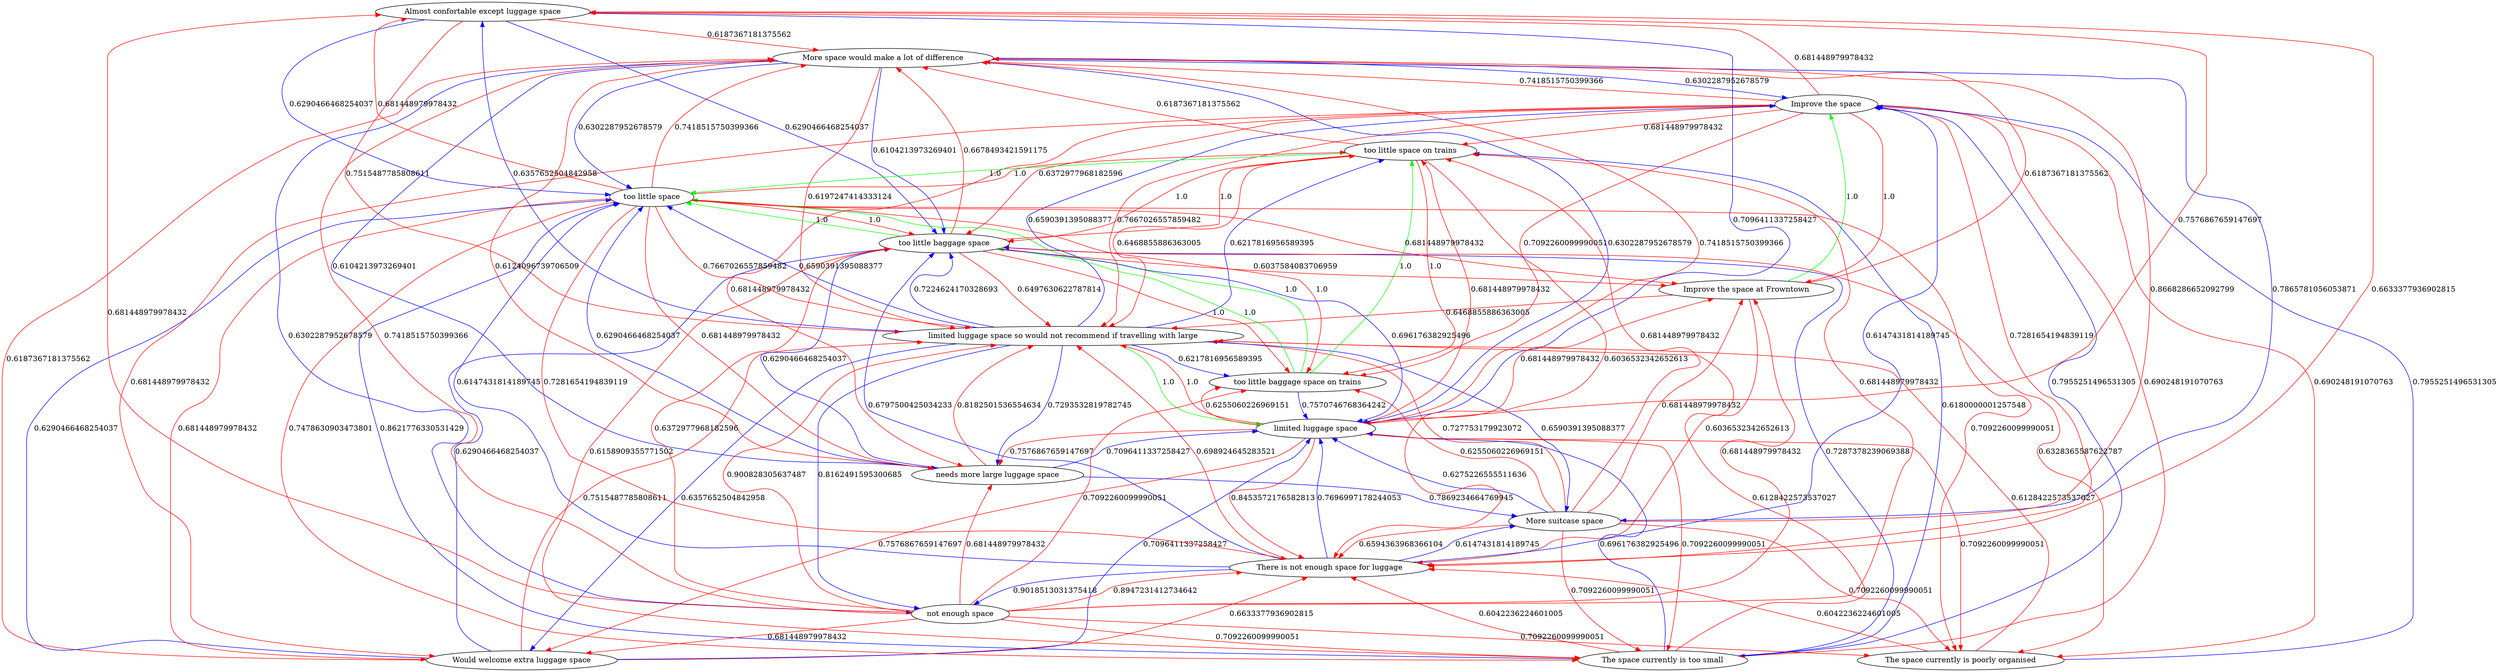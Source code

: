 digraph rawGraph {
"Almost confortable except luggage space";"Improve the space at Frowntown";"Improve the space";"More space would make a lot of difference";"More suitcase space";"The space currently is poorly organised";"The space currently is too small";"There is not enough space for luggage";"Would welcome extra luggage space";"limited luggage space so would not recommend if travelling with large";"limited luggage space";"needs more large luggage space";"not enough space";"too little baggage space on trains";"too little baggage space";"too little space";"too little space on trains";"Improve the space at Frowntown" -> "Improve the space" [label=1.0] [color=green]
"Improve the space" -> "Improve the space at Frowntown" [label=1.0] [color=red]
"Improve the space" -> "Almost confortable except luggage space" [label=0.681448979978432] [color=red]
"Almost confortable except luggage space" -> "More space would make a lot of difference" [label=0.6187367181375562] [color=red]
"Improve the space at Frowntown" -> "More space would make a lot of difference" [label=0.6187367181375562] [color=red]
"Improve the space" -> "More space would make a lot of difference" [label=0.7418515750399366] [color=red]
"More space would make a lot of difference" -> "Improve the space" [label=0.6302287952678579] [color=blue]
"More space would make a lot of difference" -> "More suitcase space" [label=0.7865781056053871] [color=blue]
"More suitcase space" -> "Improve the space at Frowntown" [label=0.681448979978432] [color=red]
"More suitcase space" -> "More space would make a lot of difference" [label=0.8668286652092799] [color=red]
"Improve the space" -> "The space currently is poorly organised" [label=0.690248191070763] [color=red]
"More suitcase space" -> "The space currently is poorly organised" [label=0.7092260099990051] [color=red]
"The space currently is poorly organised" -> "Improve the space" [label=0.7955251496531305] [color=blue]
"Improve the space" -> "The space currently is too small" [label=0.690248191070763] [color=red]
"More suitcase space" -> "The space currently is too small" [label=0.7092260099990051] [color=red]
"The space currently is too small" -> "Improve the space" [label=0.7955251496531305] [color=blue]
"Almost confortable except luggage space" -> "There is not enough space for luggage" [label=0.6633377936902815] [color=red]
"Improve the space at Frowntown" -> "There is not enough space for luggage" [label=0.6036532342652613] [color=red]
"Improve the space" -> "There is not enough space for luggage" [label=0.7281654194839119] [color=red]
"More suitcase space" -> "There is not enough space for luggage" [label=0.6594363968366104] [color=red]
"The space currently is poorly organised" -> "There is not enough space for luggage" [label=0.6042236224601005] [color=red]
"The space currently is too small" -> "There is not enough space for luggage" [label=0.6042236224601005] [color=red]
"There is not enough space for luggage" -> "Improve the space" [label=0.6147431814189745] [color=blue]
"There is not enough space for luggage" -> "More suitcase space" [label=0.6147431814189745] [color=blue]
"Improve the space" -> "Would welcome extra luggage space" [label=0.681448979978432] [color=red]
"Would welcome extra luggage space" -> "More space would make a lot of difference" [label=0.6187367181375562] [color=red]
"Would welcome extra luggage space" -> "There is not enough space for luggage" [label=0.6633377936902815] [color=red]
"limited luggage space so would not recommend if travelling with large" -> "limited luggage space" [label=1.0] [color=green]
"limited luggage space" -> "limited luggage space so would not recommend if travelling with large" [label=1.0] [color=red]
"Almost confortable except luggage space" -> "limited luggage space so would not recommend if travelling with large" [label=0.7515487785808611] [color=red]
"Almost confortable except luggage space" -> "limited luggage space" [label=0.7096411337258427] [color=blue]
"Improve the space at Frowntown" -> "limited luggage space so would not recommend if travelling with large" [label=0.6468855886363005] [color=red]
"Improve the space" -> "limited luggage space so would not recommend if travelling with large" [label=0.7667026557859482] [color=red]
"More space would make a lot of difference" -> "limited luggage space so would not recommend if travelling with large" [label=0.6197247414333124] [color=red]
"More space would make a lot of difference" -> "limited luggage space" [label=0.6302287952678579] [color=blue]
"More suitcase space" -> "limited luggage space so would not recommend if travelling with large" [label=0.727753179923072] [color=red]
"More suitcase space" -> "limited luggage space" [label=0.6275226555511636] [color=blue]
"The space currently is poorly organised" -> "limited luggage space so would not recommend if travelling with large" [label=0.6128422573537027] [color=red]
"The space currently is too small" -> "limited luggage space so would not recommend if travelling with large" [label=0.6128422573537027] [color=red]
"There is not enough space for luggage" -> "limited luggage space so would not recommend if travelling with large" [label=0.698924645283521] [color=red]
"There is not enough space for luggage" -> "limited luggage space" [label=0.7696997178244053] [color=blue]
"Would welcome extra luggage space" -> "limited luggage space so would not recommend if travelling with large" [label=0.7515487785808611] [color=red]
"Would welcome extra luggage space" -> "limited luggage space" [label=0.7096411337258427] [color=blue]
"limited luggage space so would not recommend if travelling with large" -> "Almost confortable except luggage space" [label=0.6357652504842958] [color=blue]
"limited luggage space so would not recommend if travelling with large" -> "Improve the space" [label=0.6590391395088377] [color=blue]
"limited luggage space so would not recommend if travelling with large" -> "More suitcase space" [label=0.6590391395088377] [color=blue]
"limited luggage space so would not recommend if travelling with large" -> "Would welcome extra luggage space" [label=0.6357652504842958] [color=blue]
"limited luggage space" -> "Almost confortable except luggage space" [label=0.7576867659147697] [color=red]
"limited luggage space" -> "Improve the space at Frowntown" [label=0.681448979978432] [color=red]
"limited luggage space" -> "More space would make a lot of difference" [label=0.7418515750399366] [color=red]
"limited luggage space" -> "The space currently is poorly organised" [label=0.7092260099990051] [color=red]
"limited luggage space" -> "The space currently is too small" [label=0.7092260099990051] [color=red]
"limited luggage space" -> "There is not enough space for luggage" [label=0.8453572176582813] [color=red]
"limited luggage space" -> "Would welcome extra luggage space" [label=0.7576867659147697] [color=red]
"Improve the space" -> "needs more large luggage space" [label=0.681448979978432] [color=red]
"More space would make a lot of difference" -> "needs more large luggage space" [label=0.6104213973269401] [color=blue]
"limited luggage space so would not recommend if travelling with large" -> "needs more large luggage space" [label=0.7293532819782745] [color=blue]
"limited luggage space" -> "needs more large luggage space" [label=0.7576867659147697] [color=red]
"needs more large luggage space" -> "More space would make a lot of difference" [label=0.6124096739706509] [color=red]
"needs more large luggage space" -> "More suitcase space" [label=0.7869234664769945] [color=blue]
"needs more large luggage space" -> "limited luggage space so would not recommend if travelling with large" [label=0.8182501536554634] [color=red]
"needs more large luggage space" -> "limited luggage space" [label=0.7096411337258427] [color=blue]
"More space would make a lot of difference" -> "not enough space" [label=0.6302287952678579] [color=blue]
"There is not enough space for luggage" -> "not enough space" [label=0.9018513031375418] [color=blue]
"limited luggage space so would not recommend if travelling with large" -> "not enough space" [label=0.8162491595300685] [color=blue]
"not enough space" -> "Almost confortable except luggage space" [label=0.681448979978432] [color=red]
"not enough space" -> "Improve the space at Frowntown" [label=0.681448979978432] [color=red]
"not enough space" -> "More space would make a lot of difference" [label=0.7418515750399366] [color=red]
"not enough space" -> "The space currently is poorly organised" [label=0.7092260099990051] [color=red]
"not enough space" -> "The space currently is too small" [label=0.7092260099990051] [color=red]
"not enough space" -> "There is not enough space for luggage" [label=0.8947231412734642] [color=red]
"not enough space" -> "Would welcome extra luggage space" [label=0.681448979978432] [color=red]
"not enough space" -> "limited luggage space so would not recommend if travelling with large" [label=0.900828305637487] [color=red]
"not enough space" -> "needs more large luggage space" [label=0.681448979978432] [color=red]
"too little baggage space on trains" -> "too little baggage space" [label=1.0] [color=green]
"too little baggage space" -> "too little space" [label=1.0] [color=green]
"too little baggage space on trains" -> "too little space on trains" [label=1.0] [color=green]
"too little space on trains" -> "too little space" [label=1.0] [color=green]
"too little baggage space on trains" -> "too little space" [label=1.0] [color=green]
"too little baggage space" -> "too little baggage space on trains" [label=1.0] [color=red]
"too little baggage space" -> "too little space on trains" [label=1.0] [color=red]
"too little space" -> "too little baggage space on trains" [label=1.0] [color=red]
"too little space" -> "too little baggage space" [label=1.0] [color=red]
"too little space" -> "too little space on trains" [label=1.0] [color=red]
"too little space on trains" -> "too little baggage space on trains" [label=1.0] [color=red]
"too little space on trains" -> "too little baggage space" [label=1.0] [color=red]
"Almost confortable except luggage space" -> "too little baggage space" [label=0.6290466468254037] [color=blue]
"Improve the space" -> "too little baggage space on trains" [label=0.7092260099990051] [color=red]
"Improve the space" -> "too little baggage space" [label=0.6372977968182596] [color=red]
"Improve the space" -> "too little space on trains" [label=0.681448979978432] [color=red]
"More space would make a lot of difference" -> "too little space" [label=0.6302287952678579] [color=blue]
"More suitcase space" -> "too little baggage space on trains" [label=0.6255060226969151] [color=red]
"More suitcase space" -> "too little space on trains" [label=0.681448979978432] [color=red]
"The space currently is too small" -> "too little baggage space" [label=0.7287378239069388] [color=blue]
"The space currently is too small" -> "too little space" [label=0.8621776330531429] [color=blue]
"The space currently is too small" -> "too little space on trains" [label=0.6180000001257548] [color=blue]
"There is not enough space for luggage" -> "too little baggage space" [label=0.6797500425034233] [color=blue]
"There is not enough space for luggage" -> "too little space" [label=0.6147431814189745] [color=blue]
"Would welcome extra luggage space" -> "too little baggage space" [label=0.6290466468254037] [color=blue]
"limited luggage space so would not recommend if travelling with large" -> "too little baggage space on trains" [label=0.6217816956589395] [color=blue]
"limited luggage space so would not recommend if travelling with large" -> "too little baggage space" [label=0.7224624170328693] [color=blue]
"limited luggage space so would not recommend if travelling with large" -> "too little space" [label=0.6590391395088377] [color=blue]
"limited luggage space" -> "too little baggage space on trains" [label=0.6255060226969151] [color=red]
"limited luggage space" -> "too little space on trains" [label=0.681448979978432] [color=red]
"needs more large luggage space" -> "too little baggage space" [label=0.6290466468254037] [color=blue]
"not enough space" -> "too little baggage space on trains" [label=0.7092260099990051] [color=red]
"not enough space" -> "too little baggage space" [label=0.6372977968182596] [color=red]
"not enough space" -> "too little space on trains" [label=0.681448979978432] [color=red]
"too little baggage space on trains" -> "limited luggage space" [label=0.7570746768364242] [color=blue]
"too little baggage space" -> "Improve the space at Frowntown" [label=0.6037584083706959] [color=red]
"too little baggage space" -> "More space would make a lot of difference" [label=0.6678493421591175] [color=red]
"too little baggage space" -> "The space currently is poorly organised" [label=0.6328365587622787] [color=red]
"too little baggage space" -> "The space currently is too small" [label=0.6158909355771502] [color=red]
"too little baggage space" -> "limited luggage space so would not recommend if travelling with large" [label=0.6497630622787814] [color=red]
"too little baggage space" -> "limited luggage space" [label=0.696176382925496] [color=blue]
"too little space" -> "Almost confortable except luggage space" [label=0.681448979978432] [color=red]
"too little space" -> "Improve the space at Frowntown" [label=0.681448979978432] [color=red]
"too little space" -> "More space would make a lot of difference" [label=0.7418515750399366] [color=red]
"too little space" -> "The space currently is poorly organised" [label=0.7092260099990051] [color=red]
"too little space" -> "The space currently is too small" [label=0.7478630903473801] [color=red]
"too little space" -> "There is not enough space for luggage" [label=0.7281654194839119] [color=red]
"too little space" -> "Would welcome extra luggage space" [label=0.681448979978432] [color=red]
"too little space" -> "limited luggage space so would not recommend if travelling with large" [label=0.7667026557859482] [color=red]
"too little space" -> "needs more large luggage space" [label=0.681448979978432] [color=red]
"too little space on trains" -> "More space would make a lot of difference" [label=0.6187367181375562] [color=red]
"too little space on trains" -> "There is not enough space for luggage" [label=0.6036532342652613] [color=red]
"too little space on trains" -> "limited luggage space so would not recommend if travelling with large" [label=0.6468855886363005] [color=red]
"Almost confortable except luggage space" -> "too little space" [label=0.6290466468254037] [color=blue]
"More space would make a lot of difference" -> "too little baggage space" [label=0.6104213973269401] [color=blue]
"The space currently is too small" -> "limited luggage space" [label=0.696176382925496] [color=blue]
"Would welcome extra luggage space" -> "too little space" [label=0.6290466468254037] [color=blue]
"limited luggage space so would not recommend if travelling with large" -> "too little space on trains" [label=0.6217816956589395] [color=blue]
"needs more large luggage space" -> "too little space" [label=0.6290466468254037] [color=blue]
}